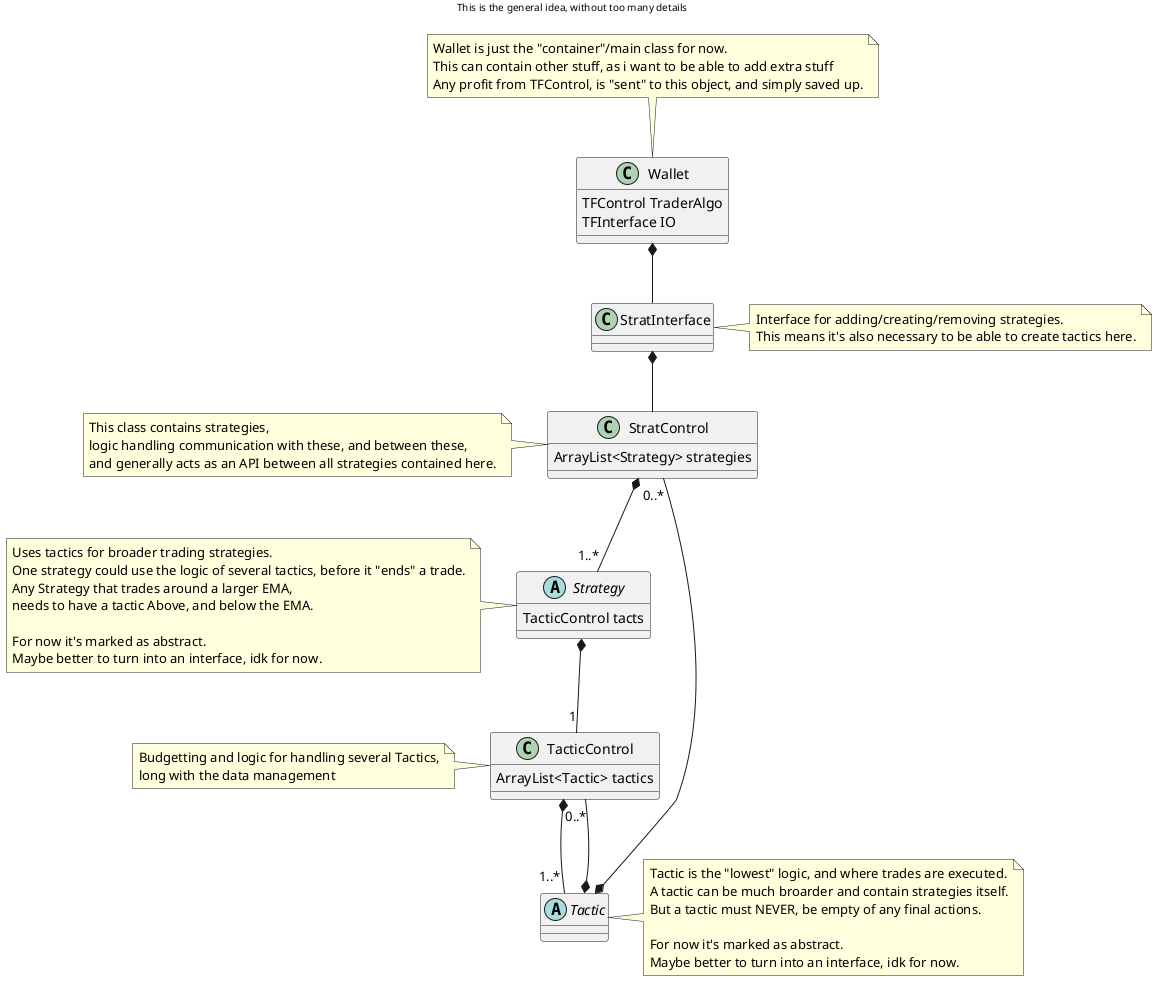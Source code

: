 @startuml
center header
<font color=black>This is the general idea, without too many details</font>

endheader

class Wallet{
    TFControl TraderAlgo
    TFInterface IO
}


class Wallet
note top
Wallet is just the "container"/main class for now.
This can contain other stuff, as i want to be able to add extra stuff
Any profit from TFControl, is "sent" to this object, and simply saved up.
end note

Wallet *-- StratInterface

class StratInterface{

}
note right
Interface for adding/creating/removing strategies.
This means it's also necessary to be able to create tactics here.
end note

StratInterface *-- StratControl

class StratControl{
    ArrayList<Strategy> strategies

}
note left
This class contains strategies,
logic handling communication with these, and between these,
and generally acts as an API between all strategies contained here.
end note

StratControl *-- "1..*" Strategy

abstract Strategy{
    TacticControl tacts
}

Strategy *-- "1" TacticControl

abstract Strategy
note left
Uses tactics for broader trading strategies.
One strategy could use the logic of several tactics, before it "ends" a trade.
Any Strategy that trades around a larger EMA,
needs to have a tactic Above, and below the EMA. 

For now it's marked as abstract.
Maybe better to turn into an interface, idk for now.
end note

class TacticControl{
    ArrayList<Tactic> tactics
}

TacticControl *-- "1..*" Tactic 

class TacticControl
note left
Budgetting and logic for handling several Tactics,
long with the data management
end note

abstract Tactic{

}

abstract Tactic
note right
Tactic is the "lowest" logic, and where trades are executed.
A tactic can be much broarder and contain strategies itself.
But a tactic must NEVER, be empty of any final actions.

For now it's marked as abstract.
Maybe better to turn into an interface, idk for now.
end note

Tactic *-- "0..*" StratControl
Tactic *-- "0..*" TacticControl

@enduml
